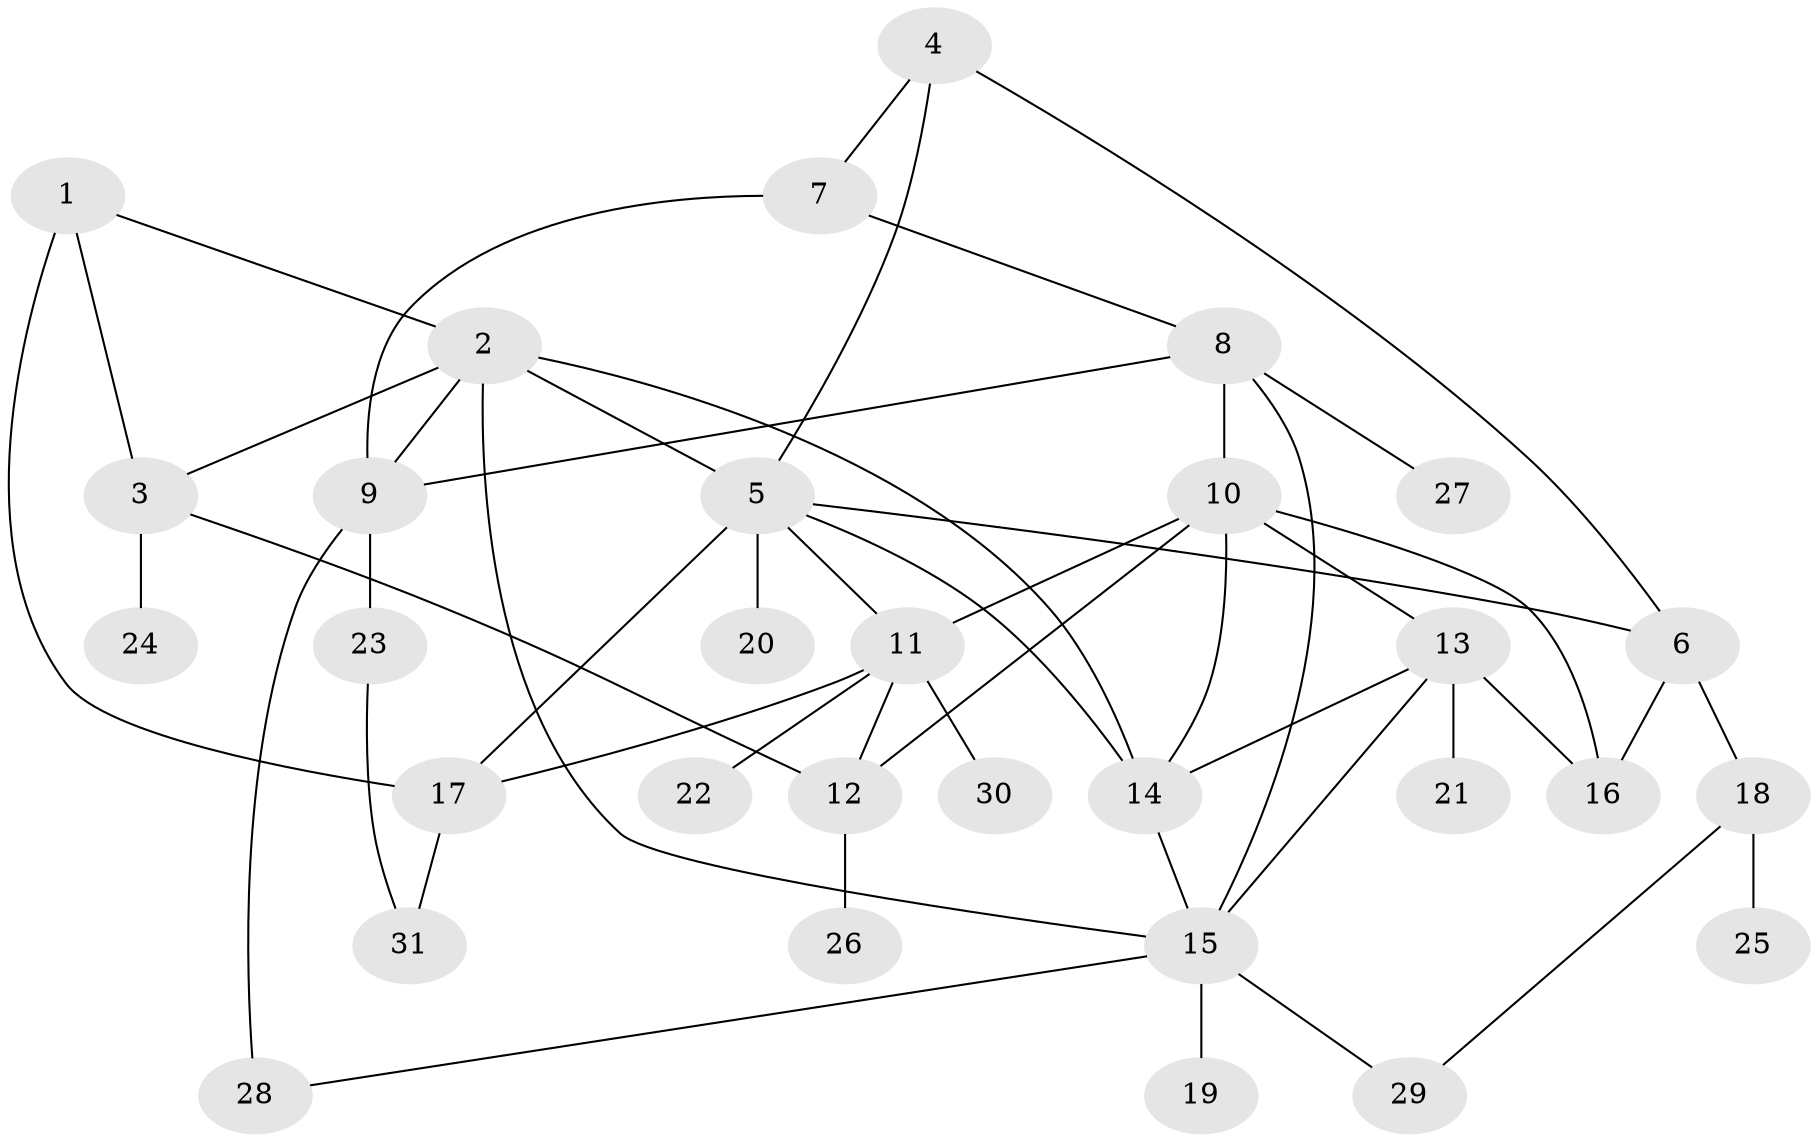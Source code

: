// original degree distribution, {5: 0.03278688524590164, 6: 0.09836065573770492, 4: 0.03278688524590164, 10: 0.01639344262295082, 7: 0.01639344262295082, 8: 0.04918032786885246, 1: 0.4918032786885246, 3: 0.04918032786885246, 2: 0.21311475409836064}
// Generated by graph-tools (version 1.1) at 2025/52/03/04/25 22:52:48]
// undirected, 31 vertices, 50 edges
graph export_dot {
  node [color=gray90,style=filled];
  1;
  2;
  3;
  4;
  5;
  6;
  7;
  8;
  9;
  10;
  11;
  12;
  13;
  14;
  15;
  16;
  17;
  18;
  19;
  20;
  21;
  22;
  23;
  24;
  25;
  26;
  27;
  28;
  29;
  30;
  31;
  1 -- 2 [weight=1.0];
  1 -- 3 [weight=1.0];
  1 -- 17 [weight=2.0];
  2 -- 3 [weight=1.0];
  2 -- 5 [weight=1.0];
  2 -- 9 [weight=1.0];
  2 -- 14 [weight=1.0];
  2 -- 15 [weight=1.0];
  3 -- 12 [weight=1.0];
  3 -- 24 [weight=2.0];
  4 -- 5 [weight=1.0];
  4 -- 6 [weight=1.0];
  4 -- 7 [weight=1.0];
  5 -- 6 [weight=1.0];
  5 -- 11 [weight=1.0];
  5 -- 14 [weight=1.0];
  5 -- 17 [weight=1.0];
  5 -- 20 [weight=3.0];
  6 -- 16 [weight=1.0];
  6 -- 18 [weight=2.0];
  7 -- 8 [weight=1.0];
  7 -- 9 [weight=1.0];
  8 -- 9 [weight=1.0];
  8 -- 10 [weight=1.0];
  8 -- 15 [weight=1.0];
  8 -- 27 [weight=1.0];
  9 -- 23 [weight=1.0];
  9 -- 28 [weight=2.0];
  10 -- 11 [weight=1.0];
  10 -- 12 [weight=1.0];
  10 -- 13 [weight=1.0];
  10 -- 14 [weight=1.0];
  10 -- 16 [weight=3.0];
  11 -- 12 [weight=1.0];
  11 -- 17 [weight=1.0];
  11 -- 22 [weight=2.0];
  11 -- 30 [weight=1.0];
  12 -- 26 [weight=1.0];
  13 -- 14 [weight=1.0];
  13 -- 15 [weight=1.0];
  13 -- 16 [weight=1.0];
  13 -- 21 [weight=1.0];
  14 -- 15 [weight=1.0];
  15 -- 19 [weight=1.0];
  15 -- 28 [weight=1.0];
  15 -- 29 [weight=1.0];
  17 -- 31 [weight=1.0];
  18 -- 25 [weight=1.0];
  18 -- 29 [weight=1.0];
  23 -- 31 [weight=1.0];
}
